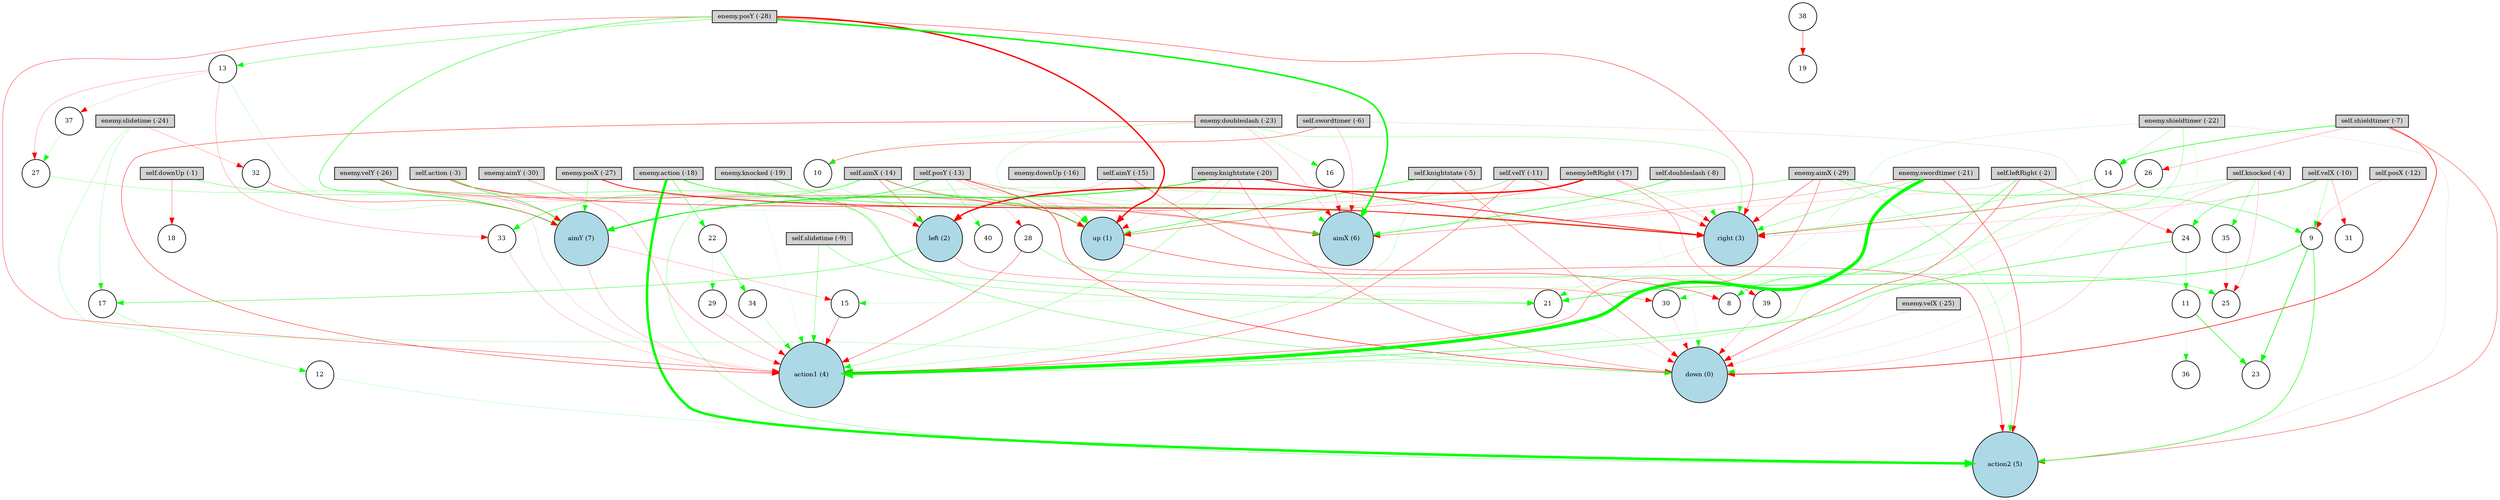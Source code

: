 digraph {
	node [fontsize=9 height=0.2 shape=circle width=0.2]
		"self.downUp (-1)" [fillcolor=lightgray shape=box style=filled]
		"self.leftRight (-2)" [fillcolor=lightgray shape=box style=filled]
		"self.action (-3)" [fillcolor=lightgray shape=box style=filled]
		"self.knocked (-4)" [fillcolor=lightgray shape=box style=filled]
		"self.knightstate (-5)" [fillcolor=lightgray shape=box style=filled]
		"self.swordtimer (-6)" [fillcolor=lightgray shape=box style=filled]
		"self.shieldtimer (-7)" [fillcolor=lightgray shape=box style=filled]
		"self.doubleslash (-8)" [fillcolor=lightgray shape=box style=filled]
		"self.slidetime (-9)" [fillcolor=lightgray shape=box style=filled]
		"self.velX (-10)" [fillcolor=lightgray shape=box style=filled]
		"self.velY (-11)" [fillcolor=lightgray shape=box style=filled]
		"self.posX (-12)" [fillcolor=lightgray shape=box style=filled]
		"self.posY (-13)" [fillcolor=lightgray shape=box style=filled]
		"self.aimX (-14)" [fillcolor=lightgray shape=box style=filled]
		"self.aimY (-15)" [fillcolor=lightgray shape=box style=filled]
		"enemy.downUp (-16)" [fillcolor=lightgray shape=box style=filled]
		"enemy.leftRight (-17)" [fillcolor=lightgray shape=box style=filled]
		"enemy.action (-18)" [fillcolor=lightgray shape=box style=filled]
		"enemy.knocked (-19)" [fillcolor=lightgray shape=box style=filled]
		"enemy.knightstate (-20)" [fillcolor=lightgray shape=box style=filled]
		"enemy.swordtimer (-21)" [fillcolor=lightgray shape=box style=filled]
		"enemy.shieldtimer (-22)" [fillcolor=lightgray shape=box style=filled]
		"enemy.doubleslash (-23)" [fillcolor=lightgray shape=box style=filled]
		"enemy.slidetime (-24)" [fillcolor=lightgray shape=box style=filled]
		"enemy.velX (-25)" [fillcolor=lightgray shape=box style=filled]
		"enemy.velY (-26)" [fillcolor=lightgray shape=box style=filled]
		"enemy.posX (-27)" [fillcolor=lightgray shape=box style=filled]
		"enemy.posY (-28)" [fillcolor=lightgray shape=box style=filled]
		"enemy.aimX (-29)" [fillcolor=lightgray shape=box style=filled]
		"enemy.aimY (-30)" [fillcolor=lightgray shape=box style=filled]
		"down (0)" [fillcolor=lightblue style=filled]
		"up (1)" [fillcolor=lightblue style=filled]
		"left (2)" [fillcolor=lightblue style=filled]
		"right (3)" [fillcolor=lightblue style=filled]
		"action1 (4)" [fillcolor=lightblue style=filled]
		"action2 (5)" [fillcolor=lightblue style=filled]
		"aimX (6)" [fillcolor=lightblue style=filled]
		"aimY (7)" [fillcolor=lightblue style=filled]
		9 [fillcolor=white style=filled]
		10 [fillcolor=white style=filled]
		12 [fillcolor=white style=filled]
		13 [fillcolor=white style=filled]
		14 [fillcolor=white style=filled]
		15 [fillcolor=white style=filled]
		16 [fillcolor=white style=filled]
		17 [fillcolor=white style=filled]
		21 [fillcolor=white style=filled]
		22 [fillcolor=white style=filled]
		24 [fillcolor=white style=filled]
		26 [fillcolor=white style=filled]
		27 [fillcolor=white style=filled]
		28 [fillcolor=white style=filled]
		29 [fillcolor=white style=filled]
		30 [fillcolor=white style=filled]
		32 [fillcolor=white style=filled]
		33 [fillcolor=white style=filled]
		34 [fillcolor=white style=filled]
		37 [fillcolor=white style=filled]
		39 [fillcolor=white style=filled]
			16 -> "aimX (6)" [color=red penwidth=0.303498478002 style=solid]
			26 -> "right (3)" [color=red penwidth=0.455452142697 style=solid]
			"enemy.velY (-26)" -> "aimY (7)" [color=red penwidth=0.334108442892 style=solid]
			"enemy.swordtimer (-21)" -> "action2 (5)" [color=red penwidth=0.573363054279 style=solid]
			"enemy.knightstate (-20)" -> "aimX (6)" [color=green penwidth=0.120896033513 style=solid]
			24 -> "action1 (4)" [color=green penwidth=0.629243257907 style=solid]
			"self.aimY (-15)" -> "left (2)" [color=red penwidth=0.199673763142 style=solid]
			"enemy.aimX (-29)" -> 9 [color=green penwidth=0.547119041248 style=solid]
			"enemy.action (-18)" -> "up (1)" [color=green penwidth=0.623191981381 style=solid]
			"self.posX (-12)" -> 9 [color=red penwidth=0.181453691989 style=solid]
			"self.posY (-13)" -> "right (3)" [color=green penwidth=0.190560877232 style=solid]
			"self.leftRight (-2)" -> "down (0)" [color=red penwidth=0.542789523226 style=solid]
			"self.velX (-10)" -> "right (3)" [color=red penwidth=0.180996893376 style=solid]
			"self.knightstate (-5)" -> "up (1)" [color=green penwidth=0.736925973389 style=solid]
			9 -> 21 [color=green penwidth=0.742075666591 style=solid]
			"enemy.doubleslash (-23)" -> "right (3)" [color=green penwidth=0.28033661995 style=solid]
			"enemy.aimY (-30)" -> "action1 (4)" [color=red penwidth=0.287732380478 style=solid]
			"enemy.doubleslash (-23)" -> 16 [color=green penwidth=0.189523090077 style=solid]
			"enemy.knocked (-19)" -> "down (0)" [color=green penwidth=0.440866154772 style=solid]
			15 -> "action1 (4)" [color=red penwidth=0.463709305731 style=solid]
			13 -> 37 [color=red penwidth=0.127779218635 style=solid]
			"enemy.shieldtimer (-22)" -> 14 [color=green penwidth=0.256277757915 style=solid]
			"enemy.leftRight (-17)" -> 39 [color=red penwidth=0.365499562935 style=solid]
			11 -> 36 [color=green penwidth=0.118359768129 style=solid]
			24 -> 11 [color=green penwidth=0.309600247193 style=solid]
			"enemy.aimX (-29)" -> "action1 (4)" [color=red penwidth=0.445125691567 style=solid]
			"left (2)" -> 17 [color=green penwidth=0.522879665618 style=solid]
			"self.shieldtimer (-7)" -> 26 [color=red penwidth=0.291389452188 style=solid]
			"self.shieldtimer (-7)" -> "action2 (5)" [color=red penwidth=0.46753502263 style=solid]
			"self.velX (-10)" -> 9 [color=green penwidth=0.298787853993 style=solid]
			"enemy.doubleslash (-23)" -> "action1 (4)" [color=red penwidth=0.540962886701 style=solid]
			"enemy.action (-18)" -> 22 [color=green penwidth=0.501412648188 style=solid]
			"enemy.action (-18)" -> "action2 (5)" [color=green penwidth=3.59045676099 style=solid]
			"self.posY (-13)" -> "aimY (7)" [color=green penwidth=0.632148211817 style=solid]
			"self.aimX (-14)" -> "action2 (5)" [color=green penwidth=0.344946993757 style=solid]
			"self.shieldtimer (-7)" -> "down (0)" [color=red penwidth=0.863418894444 style=solid]
			"self.slidetime (-9)" -> 21 [color=green penwidth=0.386244211674 style=solid]
			"enemy.aimX (-29)" -> "aimX (6)" [color=green penwidth=0.218238890675 style=solid]
			"enemy.posY (-28)" -> "up (1)" [color=red penwidth=1.99541893849 style=solid]
			34 -> "action1 (4)" [color=green penwidth=0.264645712262 style=solid]
			"self.aimX (-14)" -> 33 [color=green penwidth=0.560522129249 style=solid]
			"enemy.velY (-26)" -> "action1 (4)" [color=red penwidth=0.1433812553 style=solid]
			"self.action (-3)" -> "aimY (7)" [color=green penwidth=0.747704797468 style=solid]
			"enemy.swordtimer (-21)" -> "action1 (4)" [color=green penwidth=4.65350883319 style=solid]
			"aimY (7)" -> 15 [color=red penwidth=0.23352659903 style=solid]
			"enemy.knightstate (-20)" -> "aimY (7)" [color=green penwidth=1.18244546379 style=solid]
			"self.aimX (-14)" -> "aimX (6)" [color=red penwidth=0.159973547796 style=solid]
			"self.shieldtimer (-7)" -> 14 [color=green penwidth=0.81393963775 style=solid]
			"enemy.shieldtimer (-22)" -> "down (0)" [color=green penwidth=0.134343953049 style=solid]
			"enemy.aimX (-29)" -> "action2 (5)" [color=green penwidth=0.269227719614 style=solid]
			"self.knightstate (-5)" -> "down (0)" [color=red penwidth=0.401579752341 style=solid]
			"enemy.posX (-27)" -> "aimY (7)" [color=green penwidth=0.335482162676 style=solid]
			"enemy.posY (-28)" -> "aimX (6)" [color=green penwidth=2.31373822518 style=solid]
			"enemy.velY (-26)" -> "up (1)" [color=red penwidth=0.494925932017 style=solid]
			33 -> "action1 (4)" [color=red penwidth=0.206916618424 style=solid]
			"enemy.swordtimer (-21)" -> "right (3)" [color=green penwidth=0.415914957422 style=solid]
			"enemy.downUp (-16)" -> "up (1)" [color=green penwidth=0.190741613791 style=solid]
			"enemy.aimY (-30)" -> "aimX (6)" [color=green penwidth=0.122967962582 style=solid]
			22 -> 29 [color=green penwidth=0.135261856267 style=solid]
			"enemy.action (-18)" -> "right (3)" [color=green penwidth=0.632360573805 style=solid]
			"self.posY (-13)" -> "up (1)" [color=red penwidth=0.184168186025 style=solid]
			30 -> "down (0)" [color=red penwidth=0.129141441144 style=solid]
			12 -> "action2 (5)" [color=green penwidth=0.196481427932 style=solid]
			"enemy.aimX (-29)" -> "aimY (7)" [color=green penwidth=0.262603799579 style=solid]
			28 -> 25 [color=green penwidth=0.437858991731 style=solid]
			"enemy.slidetime (-24)" -> "down (0)" [color=green penwidth=0.230777635187 style=solid]
			9 -> 23 [color=green penwidth=0.920306377633 style=solid]
			"aimY (7)" -> "action1 (4)" [color=red penwidth=0.239581500754 style=solid]
			"enemy.velY (-26)" -> "left (2)" [color=red penwidth=0.120972234218 style=solid]
			"self.doubleslash (-8)" -> "right (3)" [color=green penwidth=0.118184562471 style=solid]
			17 -> 12 [color=green penwidth=0.29772655917 style=solid]
			"enemy.leftRight (-17)" -> "right (3)" [color=red penwidth=0.238060400775 style=solid]
			14 -> "right (3)" [color=green penwidth=0.367617428238 style=solid]
			"self.downUp (-1)" -> 18 [color=red penwidth=0.356540281671 style=solid]
			"self.posY (-13)" -> 40 [color=green penwidth=0.355621197588 style=solid]
			"self.aimX (-14)" -> "up (1)" [color=green penwidth=0.349004323999 style=solid]
			38 -> 19 [color=red penwidth=0.521065618012 style=solid]
			"enemy.shieldtimer (-22)" -> "action1 (4)" [color=green penwidth=0.336435831144 style=solid]
			"enemy.posY (-28)" -> "right (3)" [color=red penwidth=0.533593071195 style=solid]
			"self.velY (-11)" -> "up (1)" [color=green penwidth=0.265436568032 style=solid]
			"right (3)" -> 21 [color=green penwidth=0.181407941448 style=solid]
			"enemy.posY (-28)" -> 13 [color=green penwidth=0.44374836936 style=solid]
			28 -> "action1 (4)" [color=red penwidth=0.461188232374 style=solid]
			39 -> "down (0)" [color=red penwidth=0.227598018475 style=solid]
			"self.leftRight (-2)" -> 24 [color=red penwidth=0.398044499851 style=solid]
			"enemy.knightstate (-20)" -> "right (3)" [color=red penwidth=1.08030697761 style=solid]
			"enemy.aimX (-29)" -> "right (3)" [color=red penwidth=0.494177564211 style=solid]
			"self.aimY (-15)" -> "action2 (5)" [color=red penwidth=0.498203621862 style=solid]
			"enemy.knocked (-19)" -> "left (2)" [color=green penwidth=0.131477606024 style=solid]
			"self.posY (-13)" -> "aimX (6)" [color=red penwidth=0.247195221537 style=solid]
			"self.aimX (-14)" -> "left (2)" [color=red penwidth=0.448373141466 style=solid]
			"self.doubleslash (-8)" -> "aimX (6)" [color=green penwidth=0.77000224119 style=solid]
			"left (2)" -> 30 [color=red penwidth=0.345410825055 style=solid]
			32 -> "aimY (7)" [color=red penwidth=0.444032755075 style=solid]
			10 -> "left (2)" [color=green penwidth=0.286054106718 style=solid]
			"self.velY (-11)" -> "action1 (4)" [color=red penwidth=0.473998823497 style=solid]
			13 -> "aimY (7)" [color=green penwidth=0.206960447044 style=solid]
			"self.knightstate (-5)" -> "action1 (4)" [color=green penwidth=0.237425977842 style=solid]
			"enemy.doubleslash (-23)" -> "aimX (6)" [color=red penwidth=0.218078322272 style=solid]
			"self.leftRight (-2)" -> "aimX (6)" [color=red penwidth=0.146871933712 style=solid]
			"self.action (-3)" -> "aimX (6)" [color=red penwidth=0.645007810821 style=solid]
			"enemy.shieldtimer (-22)" -> "action2 (5)" [color=red penwidth=0.101083279307 style=solid]
			22 -> 34 [color=green penwidth=0.5172696112 style=solid]
			"enemy.knightstate (-20)" -> "down (0)" [color=red penwidth=0.399997141824 style=solid]
			"enemy.slidetime (-24)" -> 32 [color=red penwidth=0.254213407213 style=solid]
			"self.knocked (-4)" -> 35 [color=green penwidth=0.326914338943 style=solid]
			13 -> 27 [color=red penwidth=0.261166501352 style=solid]
			"enemy.knightstate (-20)" -> "action1 (4)" [color=green penwidth=0.341540045871 style=solid]
			"self.swordtimer (-6)" -> 10 [color=red penwidth=0.489869747546 style=solid]
			"self.velY (-11)" -> "aimY (7)" [color=red penwidth=0.172899210001 style=solid]
			"self.knocked (-4)" -> 25 [color=red penwidth=0.219204095868 style=solid]
			"self.slidetime (-9)" -> "action1 (4)" [color=green penwidth=0.382160385679 style=solid]
			"enemy.posX (-27)" -> "right (3)" [color=red penwidth=1.13128139579 style=solid]
			"enemy.posY (-28)" -> "aimY (7)" [color=green penwidth=0.633602842952 style=solid]
			"enemy.doubleslash (-23)" -> "up (1)" [color=green penwidth=0.208259152027 style=solid]
			"enemy.velY (-26)" -> 21 [color=green penwidth=0.454759091051 style=solid]
			"self.posY (-13)" -> "down (0)" [color=red penwidth=0.747123685677 style=solid]
			"self.velX (-10)" -> 31 [color=red penwidth=0.316996905188 style=solid]
			13 -> 33 [color=red penwidth=0.260965885923 style=solid]
			"self.knocked (-4)" -> 30 [color=green penwidth=0.208142602491 style=solid]
			"enemy.posY (-28)" -> "action1 (4)" [color=red penwidth=0.461259362844 style=solid]
			"self.leftRight (-2)" -> 8 [color=green penwidth=0.590793546788 style=solid]
			11 -> 23 [color=green penwidth=0.719988666693 style=solid]
			37 -> 27 [color=green penwidth=0.201540637478 style=solid]
			"enemy.velX (-25)" -> "down (0)" [color=red penwidth=0.121038944363 style=solid]
			"enemy.leftRight (-17)" -> "up (1)" [color=red penwidth=0.37721188797 style=solid]
			29 -> "action1 (4)" [color=red penwidth=0.284569564267 style=solid]
			"enemy.shieldtimer (-22)" -> 15 [color=green penwidth=0.16605671815 style=solid]
			"self.velX (-10)" -> 24 [color=green penwidth=0.539687113746 style=solid]
			"self.velY (-11)" -> "down (0)" [color=green penwidth=0.125428722234 style=solid]
			"self.swordtimer (-6)" -> "down (0)" [color=red penwidth=0.119346504887 style=solid]
			"self.knocked (-4)" -> "right (3)" [color=green penwidth=0.278366341111 style=solid]
			"enemy.doubleslash (-23)" -> 10 [color=green penwidth=0.12725952789 style=solid]
			"self.action (-3)" -> "left (2)" [color=red penwidth=0.353689799399 style=solid]
			"enemy.slidetime (-24)" -> 17 [color=green penwidth=0.231865185899 style=solid]
			21 -> "down (0)" [color=red penwidth=0.107023173426 style=solid]
			"enemy.knocked (-19)" -> "up (1)" [color=red penwidth=0.101015792241 style=solid]
			"self.aimX (-14)" -> "right (3)" [color=red penwidth=0.415532238184 style=solid]
			"enemy.leftRight (-17)" -> "left (2)" [color=red penwidth=1.9550795817 style=solid]
			"self.velY (-11)" -> "right (3)" [color=red penwidth=0.382081739408 style=solid]
			35 -> 25 [color=red penwidth=0.144450793507 style=solid]
			"self.knocked (-4)" -> "down (0)" [color=red penwidth=0.194745229732 style=solid]
			"self.posY (-13)" -> 28 [color=red penwidth=0.166370307466 style=solid]
			"self.downUp (-1)" -> "aimY (7)" [color=green penwidth=0.435897412414 style=solid]
			"enemy.swordtimer (-21)" -> "aimX (6)" [color=red penwidth=0.31047373799 style=solid]
			"enemy.knightstate (-20)" -> "up (1)" [color=red penwidth=0.147013514702 style=solid]
			"enemy.knocked (-19)" -> "action1 (4)" [color=green penwidth=0.102151377669 style=solid]
			27 -> "aimY (7)" [color=green penwidth=0.278143044667 style=solid]
			"up (1)" -> 8 [color=red penwidth=0.573760623203 style=solid]
			9 -> "action2 (5)" [color=green penwidth=0.719225164066 style=solid]
			"self.swordtimer (-6)" -> "aimX (6)" [color=red penwidth=0.222609546732 style=solid]
}